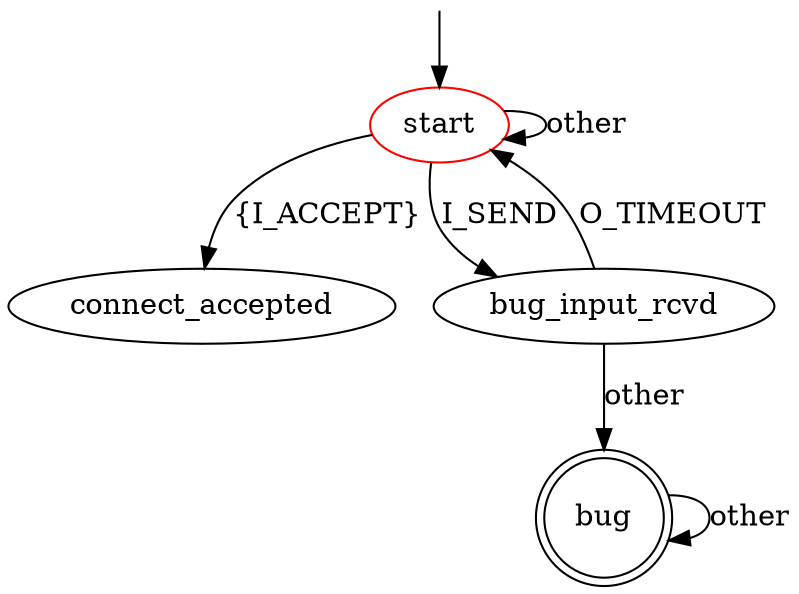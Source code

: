 digraph G {
label=""
start [color="red"]
bug [shape="doublecircle"]

start -> connect_accepted [label="{I_ACCEPT}"]
start -> start [label="other"]
start -> bug_input_rcvd [label="I_SEND"]
bug_input_rcvd -> start [label="O_TIMEOUT"]
bug_input_rcvd -> bug [label="other"]

bug -> bug [label="other"]

__start0 [label="" shape="none" width="0" height="0"];
__start0 -> start;
}

